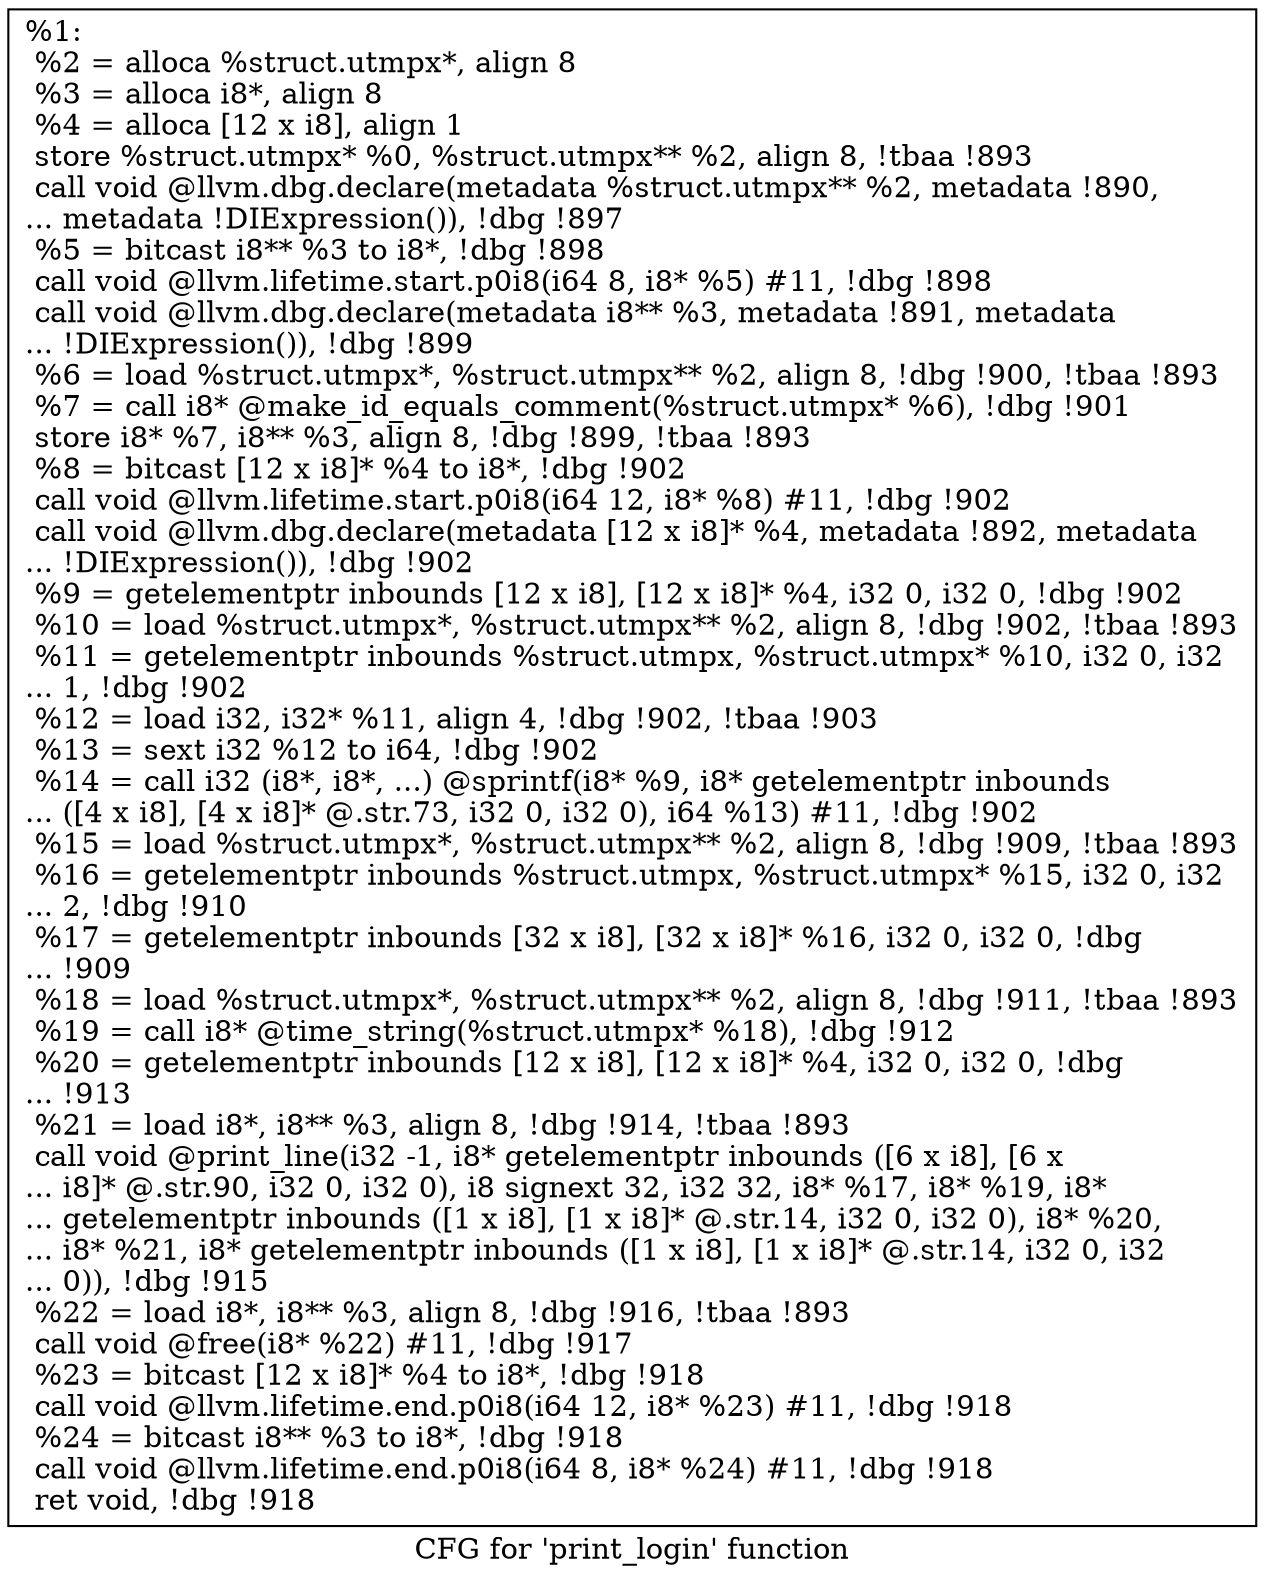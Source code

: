 digraph "CFG for 'print_login' function" {
	label="CFG for 'print_login' function";

	Node0x10850c0 [shape=record,label="{%1:\l  %2 = alloca %struct.utmpx*, align 8\l  %3 = alloca i8*, align 8\l  %4 = alloca [12 x i8], align 1\l  store %struct.utmpx* %0, %struct.utmpx** %2, align 8, !tbaa !893\l  call void @llvm.dbg.declare(metadata %struct.utmpx** %2, metadata !890,\l... metadata !DIExpression()), !dbg !897\l  %5 = bitcast i8** %3 to i8*, !dbg !898\l  call void @llvm.lifetime.start.p0i8(i64 8, i8* %5) #11, !dbg !898\l  call void @llvm.dbg.declare(metadata i8** %3, metadata !891, metadata\l... !DIExpression()), !dbg !899\l  %6 = load %struct.utmpx*, %struct.utmpx** %2, align 8, !dbg !900, !tbaa !893\l  %7 = call i8* @make_id_equals_comment(%struct.utmpx* %6), !dbg !901\l  store i8* %7, i8** %3, align 8, !dbg !899, !tbaa !893\l  %8 = bitcast [12 x i8]* %4 to i8*, !dbg !902\l  call void @llvm.lifetime.start.p0i8(i64 12, i8* %8) #11, !dbg !902\l  call void @llvm.dbg.declare(metadata [12 x i8]* %4, metadata !892, metadata\l... !DIExpression()), !dbg !902\l  %9 = getelementptr inbounds [12 x i8], [12 x i8]* %4, i32 0, i32 0, !dbg !902\l  %10 = load %struct.utmpx*, %struct.utmpx** %2, align 8, !dbg !902, !tbaa !893\l  %11 = getelementptr inbounds %struct.utmpx, %struct.utmpx* %10, i32 0, i32\l... 1, !dbg !902\l  %12 = load i32, i32* %11, align 4, !dbg !902, !tbaa !903\l  %13 = sext i32 %12 to i64, !dbg !902\l  %14 = call i32 (i8*, i8*, ...) @sprintf(i8* %9, i8* getelementptr inbounds\l... ([4 x i8], [4 x i8]* @.str.73, i32 0, i32 0), i64 %13) #11, !dbg !902\l  %15 = load %struct.utmpx*, %struct.utmpx** %2, align 8, !dbg !909, !tbaa !893\l  %16 = getelementptr inbounds %struct.utmpx, %struct.utmpx* %15, i32 0, i32\l... 2, !dbg !910\l  %17 = getelementptr inbounds [32 x i8], [32 x i8]* %16, i32 0, i32 0, !dbg\l... !909\l  %18 = load %struct.utmpx*, %struct.utmpx** %2, align 8, !dbg !911, !tbaa !893\l  %19 = call i8* @time_string(%struct.utmpx* %18), !dbg !912\l  %20 = getelementptr inbounds [12 x i8], [12 x i8]* %4, i32 0, i32 0, !dbg\l... !913\l  %21 = load i8*, i8** %3, align 8, !dbg !914, !tbaa !893\l  call void @print_line(i32 -1, i8* getelementptr inbounds ([6 x i8], [6 x\l... i8]* @.str.90, i32 0, i32 0), i8 signext 32, i32 32, i8* %17, i8* %19, i8*\l... getelementptr inbounds ([1 x i8], [1 x i8]* @.str.14, i32 0, i32 0), i8* %20,\l... i8* %21, i8* getelementptr inbounds ([1 x i8], [1 x i8]* @.str.14, i32 0, i32\l... 0)), !dbg !915\l  %22 = load i8*, i8** %3, align 8, !dbg !916, !tbaa !893\l  call void @free(i8* %22) #11, !dbg !917\l  %23 = bitcast [12 x i8]* %4 to i8*, !dbg !918\l  call void @llvm.lifetime.end.p0i8(i64 12, i8* %23) #11, !dbg !918\l  %24 = bitcast i8** %3 to i8*, !dbg !918\l  call void @llvm.lifetime.end.p0i8(i64 8, i8* %24) #11, !dbg !918\l  ret void, !dbg !918\l}"];
}
